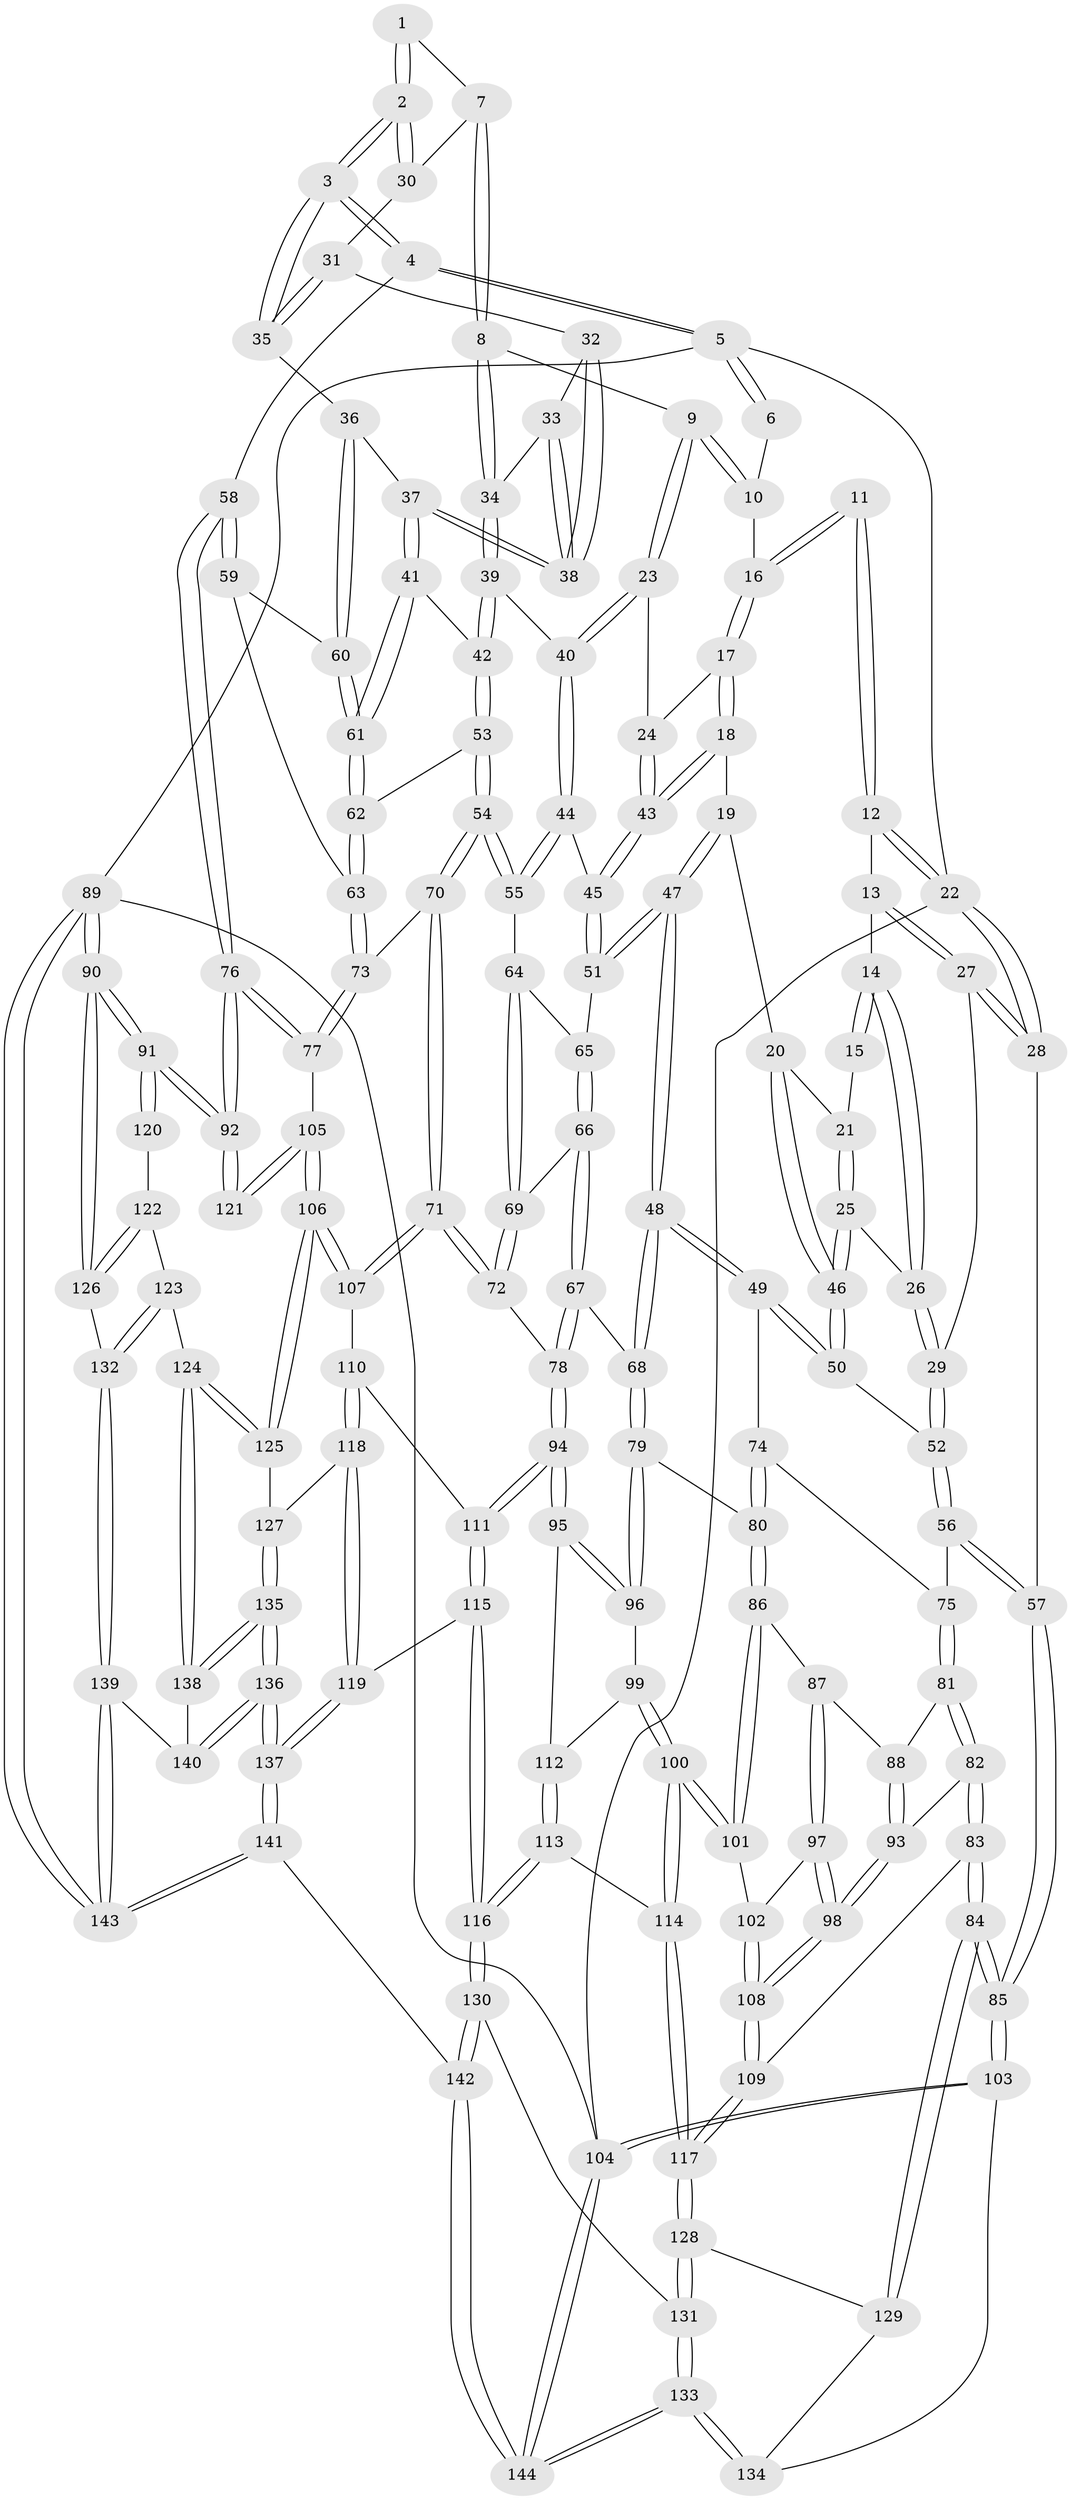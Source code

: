 // Generated by graph-tools (version 1.1) at 2025/11/02/27/25 16:11:55]
// undirected, 144 vertices, 357 edges
graph export_dot {
graph [start="1"]
  node [color=gray90,style=filled];
  1 [pos="+0.8905861102350061+0.005081589674321907"];
  2 [pos="+0.9883797844977873+0.09090110234008424"];
  3 [pos="+1+0.13453057346211805"];
  4 [pos="+1+0.11608917985767933"];
  5 [pos="+1+0"];
  6 [pos="+0.8722010684914593+0"];
  7 [pos="+0.8109472506293086+0.08331492702248935"];
  8 [pos="+0.7715860405060789+0.08204266502839454"];
  9 [pos="+0.7277879275771025+0.05880968887405408"];
  10 [pos="+0.6282472298898615+0"];
  11 [pos="+0.30593305035406165+0"];
  12 [pos="+0+0"];
  13 [pos="+0.08732854952146114+0.08615278579667002"];
  14 [pos="+0.19280248823125068+0.07268800744513511"];
  15 [pos="+0.28086856473889016+0"];
  16 [pos="+0.5613849514592476+0"];
  17 [pos="+0.5095828805474424+0.03362375757066471"];
  18 [pos="+0.48050828566404263+0.12731108383445486"];
  19 [pos="+0.43441815900904285+0.14607005593458955"];
  20 [pos="+0.42216643197841525+0.14646482623356763"];
  21 [pos="+0.3473479514371687+0.08937127138867748"];
  22 [pos="+0+0"];
  23 [pos="+0.6899077248578076+0.12403152480445943"];
  24 [pos="+0.6399634585885369+0.1544555107728877"];
  25 [pos="+0.2544196532982709+0.17059172879728005"];
  26 [pos="+0.21308981792601306+0.13121457085172644"];
  27 [pos="+0.0033614165980892386+0.20075009771343968"];
  28 [pos="+0+0.235596365234699"];
  29 [pos="+0.08719099617731145+0.24000073518105494"];
  30 [pos="+0.823110257621819+0.08741176464910373"];
  31 [pos="+0.8766775582345249+0.16131695354347592"];
  32 [pos="+0.8550398738688962+0.17546555716770765"];
  33 [pos="+0.8075263643707984+0.17563887180419807"];
  34 [pos="+0.7977209439244399+0.16770081100650486"];
  35 [pos="+0.960636489179152+0.20694871417453367"];
  36 [pos="+0.8824074224503673+0.26684959278914755"];
  37 [pos="+0.8745765612743153+0.2702473152144929"];
  38 [pos="+0.8597505169065616+0.24522976089065351"];
  39 [pos="+0.7540590417194604+0.2612567495403746"];
  40 [pos="+0.7233769402009231+0.2610190935140265"];
  41 [pos="+0.8551679740441033+0.29025193551486944"];
  42 [pos="+0.8243005200516426+0.295325215115446"];
  43 [pos="+0.5674147684830396+0.21255650225849262"];
  44 [pos="+0.6786557727115111+0.2954531115860398"];
  45 [pos="+0.5743787641702934+0.2909296581208829"];
  46 [pos="+0.2892143373628395+0.25976170431507145"];
  47 [pos="+0.4441095341495772+0.356994593125405"];
  48 [pos="+0.3636762727751952+0.41469609288335074"];
  49 [pos="+0.3162997700425839+0.3945528158803582"];
  50 [pos="+0.2819680531625967+0.31435762494692304"];
  51 [pos="+0.5567883458668951+0.3143572368135622"];
  52 [pos="+0.10811060329670313+0.2620729020586519"];
  53 [pos="+0.7743490153742125+0.38152528423779747"];
  54 [pos="+0.7583661246313081+0.39683187763589023"];
  55 [pos="+0.720150618795683+0.3807963962289752"];
  56 [pos="+0.0734565455359339+0.45910039376583195"];
  57 [pos="+0+0.40681908647839665"];
  58 [pos="+1+0.31859247619730346"];
  59 [pos="+0.9650911863696074+0.3420804784769372"];
  60 [pos="+0.9622382692090817+0.3411804042707126"];
  61 [pos="+0.8845328494329132+0.3681529651483483"];
  62 [pos="+0.8870722826060575+0.3986267959258735"];
  63 [pos="+0.9068045555601549+0.45290901632314534"];
  64 [pos="+0.6777949281334849+0.41029382905917383"];
  65 [pos="+0.5875194757580957+0.37366677432355366"];
  66 [pos="+0.5922207051158144+0.42277738634972145"];
  67 [pos="+0.4841965729983806+0.5325010507559218"];
  68 [pos="+0.39584882742988386+0.4810179714258646"];
  69 [pos="+0.6546457289499884+0.49877579649351583"];
  70 [pos="+0.8004711084170851+0.542380079602876"];
  71 [pos="+0.7376226530918037+0.6206838366036227"];
  72 [pos="+0.67235491749246+0.5759313374562489"];
  73 [pos="+0.914693162931093+0.4907610205898021"];
  74 [pos="+0.20388813730858085+0.45833813202110435"];
  75 [pos="+0.11163146107574792+0.48299047519246324"];
  76 [pos="+1+0.5260206594635692"];
  77 [pos="+1+0.5218653189840573"];
  78 [pos="+0.5065014901185068+0.5532677805921573"];
  79 [pos="+0.3698614713001495+0.5442448188153132"];
  80 [pos="+0.23888660993842892+0.5992910854724982"];
  81 [pos="+0.10814926515044246+0.5215504136413973"];
  82 [pos="+0.06348786629475087+0.6287216629524568"];
  83 [pos="+0.003999513948198329+0.6796495657880576"];
  84 [pos="+0+0.7408504588925198"];
  85 [pos="+0+0.758998665309826"];
  86 [pos="+0.23491555643253817+0.6159992316860828"];
  87 [pos="+0.18871082903429523+0.6162254804606406"];
  88 [pos="+0.17916989052458593+0.6097276968106645"];
  89 [pos="+1+1"];
  90 [pos="+1+0.9039580798832861"];
  91 [pos="+1+0.7540176888561594"];
  92 [pos="+1+0.5624716377110781"];
  93 [pos="+0.13127586091354773+0.6613386070266473"];
  94 [pos="+0.48677240280874357+0.686849625134094"];
  95 [pos="+0.4319986253315638+0.6919263013764503"];
  96 [pos="+0.3613988533505668+0.5816083275338392"];
  97 [pos="+0.1797564610477727+0.6637395371051737"];
  98 [pos="+0.14913657220414453+0.676654519396311"];
  99 [pos="+0.31823018307021556+0.6546009384935692"];
  100 [pos="+0.2858149767380069+0.6896965724270054"];
  101 [pos="+0.2731084686935179+0.6792712244150575"];
  102 [pos="+0.20506931225299857+0.6739211578303993"];
  103 [pos="+0+0.7932954922746295"];
  104 [pos="+0+1"];
  105 [pos="+0.8588843400995868+0.6917630860759257"];
  106 [pos="+0.7670637663608407+0.6951613387477973"];
  107 [pos="+0.7391099174517021+0.6334127153938676"];
  108 [pos="+0.15571146829577673+0.7543311213175469"];
  109 [pos="+0.15544734622198236+0.7638982143123276"];
  110 [pos="+0.5521659191788558+0.7192081143877934"];
  111 [pos="+0.5036450675180142+0.7089025663035424"];
  112 [pos="+0.42624587659351204+0.6957136828494526"];
  113 [pos="+0.3562655449578198+0.7747061749865333"];
  114 [pos="+0.2866411243509907+0.7060550528615047"];
  115 [pos="+0.45596368838885576+0.8472705385299315"];
  116 [pos="+0.3763879416004132+0.8478208816958613"];
  117 [pos="+0.1726769959465452+0.7953463878772946"];
  118 [pos="+0.580387040558081+0.8062143257741252"];
  119 [pos="+0.48183366764115226+0.8615473357104193"];
  120 [pos="+0.958757044454014+0.7503186743611038"];
  121 [pos="+0.937020624202382+0.7110533512301865"];
  122 [pos="+0.9582310676820331+0.7568887649614758"];
  123 [pos="+0.8982326241106274+0.8421803182780049"];
  124 [pos="+0.8475215084051211+0.8361387248221621"];
  125 [pos="+0.7661296238267751+0.7273630593126775"];
  126 [pos="+1+0.8744816839831034"];
  127 [pos="+0.6753200172167819+0.8303316601451105"];
  128 [pos="+0.1688966829130726+0.8220589809163437"];
  129 [pos="+0.14277752907533317+0.823048683033057"];
  130 [pos="+0.37588830400485546+0.848362034387928"];
  131 [pos="+0.22865838234081395+0.9451654334648195"];
  132 [pos="+0.9866866834829154+0.8779127539823205"];
  133 [pos="+0.19956226428024604+1"];
  134 [pos="+0.024614532788749827+0.8872443508632407"];
  135 [pos="+0.6468035479861659+1"];
  136 [pos="+0.6381842519365821+1"];
  137 [pos="+0.6116390274475515+1"];
  138 [pos="+0.8380228980780899+0.8810286980264069"];
  139 [pos="+0.893851865140865+1"];
  140 [pos="+0.8540383641508454+0.9511343722275696"];
  141 [pos="+0.5974218707130882+1"];
  142 [pos="+0.49989526789710653+1"];
  143 [pos="+0.9400023903129804+1"];
  144 [pos="+0.185105907194546+1"];
  1 -- 2;
  1 -- 2;
  1 -- 7;
  2 -- 3;
  2 -- 3;
  2 -- 30;
  2 -- 30;
  3 -- 4;
  3 -- 4;
  3 -- 35;
  3 -- 35;
  4 -- 5;
  4 -- 5;
  4 -- 58;
  5 -- 6;
  5 -- 6;
  5 -- 22;
  5 -- 89;
  6 -- 10;
  7 -- 8;
  7 -- 8;
  7 -- 30;
  8 -- 9;
  8 -- 34;
  8 -- 34;
  9 -- 10;
  9 -- 10;
  9 -- 23;
  9 -- 23;
  10 -- 16;
  11 -- 12;
  11 -- 12;
  11 -- 16;
  11 -- 16;
  12 -- 13;
  12 -- 22;
  12 -- 22;
  13 -- 14;
  13 -- 27;
  13 -- 27;
  14 -- 15;
  14 -- 15;
  14 -- 26;
  14 -- 26;
  15 -- 21;
  16 -- 17;
  16 -- 17;
  17 -- 18;
  17 -- 18;
  17 -- 24;
  18 -- 19;
  18 -- 43;
  18 -- 43;
  19 -- 20;
  19 -- 47;
  19 -- 47;
  20 -- 21;
  20 -- 46;
  20 -- 46;
  21 -- 25;
  21 -- 25;
  22 -- 28;
  22 -- 28;
  22 -- 104;
  23 -- 24;
  23 -- 40;
  23 -- 40;
  24 -- 43;
  24 -- 43;
  25 -- 26;
  25 -- 46;
  25 -- 46;
  26 -- 29;
  26 -- 29;
  27 -- 28;
  27 -- 28;
  27 -- 29;
  28 -- 57;
  29 -- 52;
  29 -- 52;
  30 -- 31;
  31 -- 32;
  31 -- 35;
  31 -- 35;
  32 -- 33;
  32 -- 38;
  32 -- 38;
  33 -- 34;
  33 -- 38;
  33 -- 38;
  34 -- 39;
  34 -- 39;
  35 -- 36;
  36 -- 37;
  36 -- 60;
  36 -- 60;
  37 -- 38;
  37 -- 38;
  37 -- 41;
  37 -- 41;
  39 -- 40;
  39 -- 42;
  39 -- 42;
  40 -- 44;
  40 -- 44;
  41 -- 42;
  41 -- 61;
  41 -- 61;
  42 -- 53;
  42 -- 53;
  43 -- 45;
  43 -- 45;
  44 -- 45;
  44 -- 55;
  44 -- 55;
  45 -- 51;
  45 -- 51;
  46 -- 50;
  46 -- 50;
  47 -- 48;
  47 -- 48;
  47 -- 51;
  47 -- 51;
  48 -- 49;
  48 -- 49;
  48 -- 68;
  48 -- 68;
  49 -- 50;
  49 -- 50;
  49 -- 74;
  50 -- 52;
  51 -- 65;
  52 -- 56;
  52 -- 56;
  53 -- 54;
  53 -- 54;
  53 -- 62;
  54 -- 55;
  54 -- 55;
  54 -- 70;
  54 -- 70;
  55 -- 64;
  56 -- 57;
  56 -- 57;
  56 -- 75;
  57 -- 85;
  57 -- 85;
  58 -- 59;
  58 -- 59;
  58 -- 76;
  58 -- 76;
  59 -- 60;
  59 -- 63;
  60 -- 61;
  60 -- 61;
  61 -- 62;
  61 -- 62;
  62 -- 63;
  62 -- 63;
  63 -- 73;
  63 -- 73;
  64 -- 65;
  64 -- 69;
  64 -- 69;
  65 -- 66;
  65 -- 66;
  66 -- 67;
  66 -- 67;
  66 -- 69;
  67 -- 68;
  67 -- 78;
  67 -- 78;
  68 -- 79;
  68 -- 79;
  69 -- 72;
  69 -- 72;
  70 -- 71;
  70 -- 71;
  70 -- 73;
  71 -- 72;
  71 -- 72;
  71 -- 107;
  71 -- 107;
  72 -- 78;
  73 -- 77;
  73 -- 77;
  74 -- 75;
  74 -- 80;
  74 -- 80;
  75 -- 81;
  75 -- 81;
  76 -- 77;
  76 -- 77;
  76 -- 92;
  76 -- 92;
  77 -- 105;
  78 -- 94;
  78 -- 94;
  79 -- 80;
  79 -- 96;
  79 -- 96;
  80 -- 86;
  80 -- 86;
  81 -- 82;
  81 -- 82;
  81 -- 88;
  82 -- 83;
  82 -- 83;
  82 -- 93;
  83 -- 84;
  83 -- 84;
  83 -- 109;
  84 -- 85;
  84 -- 85;
  84 -- 129;
  84 -- 129;
  85 -- 103;
  85 -- 103;
  86 -- 87;
  86 -- 101;
  86 -- 101;
  87 -- 88;
  87 -- 97;
  87 -- 97;
  88 -- 93;
  88 -- 93;
  89 -- 90;
  89 -- 90;
  89 -- 143;
  89 -- 143;
  89 -- 104;
  90 -- 91;
  90 -- 91;
  90 -- 126;
  90 -- 126;
  91 -- 92;
  91 -- 92;
  91 -- 120;
  91 -- 120;
  92 -- 121;
  92 -- 121;
  93 -- 98;
  93 -- 98;
  94 -- 95;
  94 -- 95;
  94 -- 111;
  94 -- 111;
  95 -- 96;
  95 -- 96;
  95 -- 112;
  96 -- 99;
  97 -- 98;
  97 -- 98;
  97 -- 102;
  98 -- 108;
  98 -- 108;
  99 -- 100;
  99 -- 100;
  99 -- 112;
  100 -- 101;
  100 -- 101;
  100 -- 114;
  100 -- 114;
  101 -- 102;
  102 -- 108;
  102 -- 108;
  103 -- 104;
  103 -- 104;
  103 -- 134;
  104 -- 144;
  104 -- 144;
  105 -- 106;
  105 -- 106;
  105 -- 121;
  105 -- 121;
  106 -- 107;
  106 -- 107;
  106 -- 125;
  106 -- 125;
  107 -- 110;
  108 -- 109;
  108 -- 109;
  109 -- 117;
  109 -- 117;
  110 -- 111;
  110 -- 118;
  110 -- 118;
  111 -- 115;
  111 -- 115;
  112 -- 113;
  112 -- 113;
  113 -- 114;
  113 -- 116;
  113 -- 116;
  114 -- 117;
  114 -- 117;
  115 -- 116;
  115 -- 116;
  115 -- 119;
  116 -- 130;
  116 -- 130;
  117 -- 128;
  117 -- 128;
  118 -- 119;
  118 -- 119;
  118 -- 127;
  119 -- 137;
  119 -- 137;
  120 -- 122;
  122 -- 123;
  122 -- 126;
  122 -- 126;
  123 -- 124;
  123 -- 132;
  123 -- 132;
  124 -- 125;
  124 -- 125;
  124 -- 138;
  124 -- 138;
  125 -- 127;
  126 -- 132;
  127 -- 135;
  127 -- 135;
  128 -- 129;
  128 -- 131;
  128 -- 131;
  129 -- 134;
  130 -- 131;
  130 -- 142;
  130 -- 142;
  131 -- 133;
  131 -- 133;
  132 -- 139;
  132 -- 139;
  133 -- 134;
  133 -- 134;
  133 -- 144;
  133 -- 144;
  135 -- 136;
  135 -- 136;
  135 -- 138;
  135 -- 138;
  136 -- 137;
  136 -- 137;
  136 -- 140;
  136 -- 140;
  137 -- 141;
  137 -- 141;
  138 -- 140;
  139 -- 140;
  139 -- 143;
  139 -- 143;
  141 -- 142;
  141 -- 143;
  141 -- 143;
  142 -- 144;
  142 -- 144;
}
